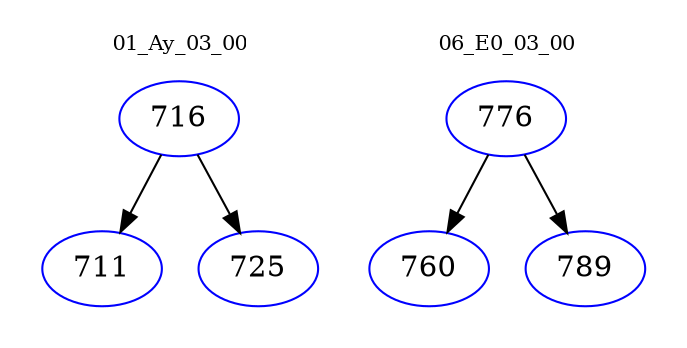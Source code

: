 digraph{
subgraph cluster_0 {
color = white
label = "01_Ay_03_00";
fontsize=10;
T0_716 [label="716", color="blue"]
T0_716 -> T0_711 [color="black"]
T0_711 [label="711", color="blue"]
T0_716 -> T0_725 [color="black"]
T0_725 [label="725", color="blue"]
}
subgraph cluster_1 {
color = white
label = "06_E0_03_00";
fontsize=10;
T1_776 [label="776", color="blue"]
T1_776 -> T1_760 [color="black"]
T1_760 [label="760", color="blue"]
T1_776 -> T1_789 [color="black"]
T1_789 [label="789", color="blue"]
}
}
